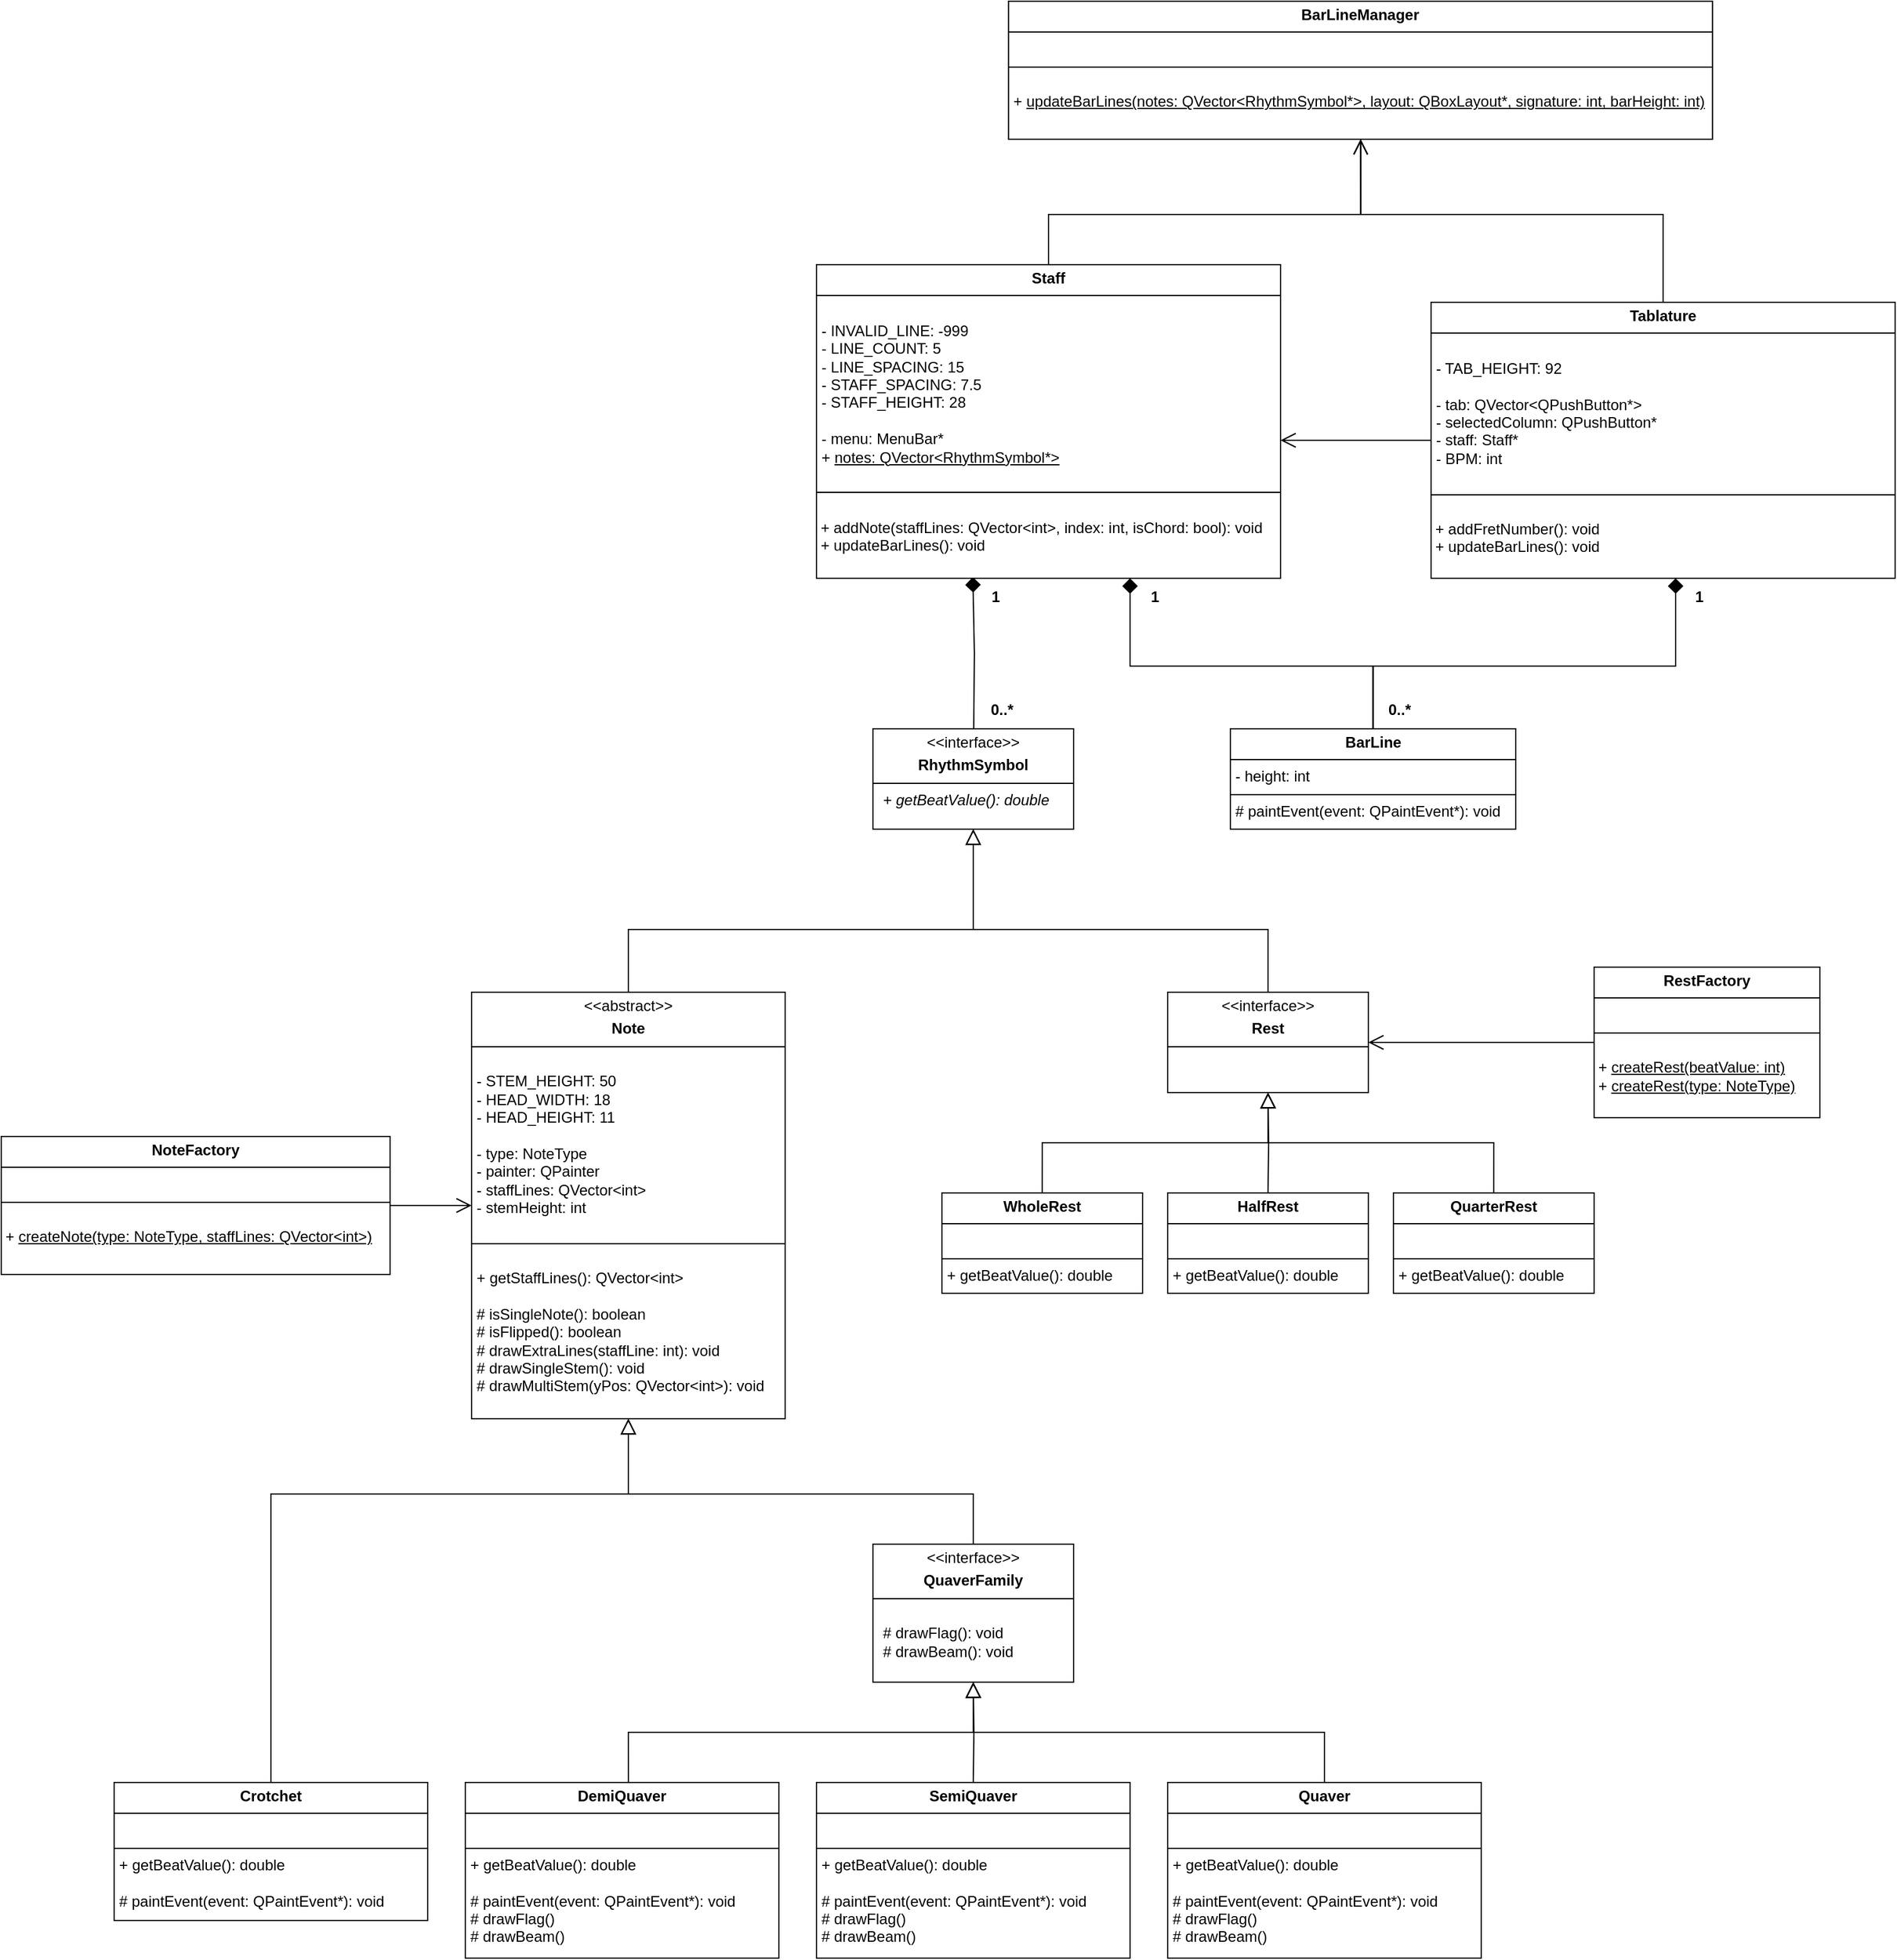 <mxfile version="25.0.3">
  <diagram name="Page-1" id="ZHnEIwUeH1aHhkg0L1_h">
    <mxGraphModel dx="1862" dy="1710" grid="1" gridSize="10" guides="1" tooltips="1" connect="1" arrows="1" fold="1" page="1" pageScale="1" pageWidth="827" pageHeight="1169" math="0" shadow="0">
      <root>
        <mxCell id="0" />
        <mxCell id="1" parent="0" />
        <mxCell id="61lvURAlY18TH1YNvSzT-313" style="edgeStyle=orthogonalEdgeStyle;rounded=0;orthogonalLoop=1;jettySize=auto;html=1;endArrow=block;endFill=0;endSize=10;entryX=0.5;entryY=1;entryDx=0;entryDy=0;" parent="1" source="61lvURAlY18TH1YNvSzT-282" target="61lvURAlY18TH1YNvSzT-297" edge="1">
          <mxGeometry relative="1" as="geometry">
            <Array as="points">
              <mxPoint x="120" y="40" />
              <mxPoint x="395" y="40" />
            </Array>
            <mxPoint x="380" y="90" as="targetPoint" />
          </mxGeometry>
        </mxCell>
        <mxCell id="61lvURAlY18TH1YNvSzT-282" value="&lt;p style=&quot;margin:0px;margin-top:4px;text-align:center;&quot;&gt;&amp;lt;&amp;lt;abstract&amp;gt;&amp;gt;&lt;/p&gt;&lt;p style=&quot;margin:0px;margin-top:4px;text-align:center;&quot;&gt;&lt;b&gt;Note&lt;/b&gt;&lt;/p&gt;&lt;hr size=&quot;1&quot; style=&quot;border-style:solid;&quot;&gt;&lt;p style=&quot;margin:0px;margin-left:4px;&quot;&gt;&lt;br&gt;&lt;/p&gt;&lt;p style=&quot;margin:0px;margin-left:4px;&quot;&gt;&lt;span style=&quot;background-color: initial;&quot;&gt;- STEM_HEIGHT: 50&lt;/span&gt;&lt;/p&gt;&lt;p style=&quot;margin:0px;margin-left:4px;&quot;&gt;- HEAD_WIDTH: 18&lt;/p&gt;&lt;p style=&quot;margin:0px;margin-left:4px;&quot;&gt;- HEAD_HEIGHT: 11&lt;/p&gt;&lt;p style=&quot;margin:0px;margin-left:4px;&quot;&gt;&lt;br&gt;&lt;/p&gt;&lt;p style=&quot;margin:0px;margin-left:4px;&quot;&gt;- type: NoteType&lt;/p&gt;&lt;p style=&quot;margin:0px;margin-left:4px;&quot;&gt;- painter: QPainter&lt;/p&gt;&lt;p style=&quot;margin:0px;margin-left:4px;&quot;&gt;- staffLines: QVector&amp;lt;int&amp;gt;&lt;/p&gt;&lt;p style=&quot;margin:0px;margin-left:4px;&quot;&gt;- stemHeight: int&lt;/p&gt;&lt;p style=&quot;margin:0px;margin-left:4px;&quot;&gt;&lt;br&gt;&lt;/p&gt;&lt;hr size=&quot;1&quot; style=&quot;border-style:solid;&quot;&gt;&lt;br&gt;&lt;p style=&quot;margin:0px;margin-left:4px;&quot;&gt;+ getStaffLines(): QVector&amp;lt;int&amp;gt;&lt;/p&gt;&lt;p style=&quot;margin:0px;margin-left:4px;&quot;&gt;&lt;br&gt;&lt;/p&gt;&lt;p style=&quot;margin:0px;margin-left:4px;&quot;&gt;# isSingleNote(): boolean&lt;/p&gt;&lt;p style=&quot;margin:0px;margin-left:4px;&quot;&gt;# isFlipped(): boolean&lt;/p&gt;&lt;p style=&quot;margin:0px;margin-left:4px;&quot;&gt;# drawExtraLines(staffLine: int): void&lt;/p&gt;&lt;p style=&quot;margin:0px;margin-left:4px;&quot;&gt;# drawSingleStem(): void&lt;/p&gt;&lt;p style=&quot;margin:0px;margin-left:4px;&quot;&gt;# drawMultiStem(yPos: QVector&amp;lt;int&amp;gt;): void&lt;/p&gt;" style="verticalAlign=top;align=left;overflow=fill;html=1;whiteSpace=wrap;" parent="1" vertex="1">
          <mxGeometry x="-5" y="90" width="250" height="340" as="geometry" />
        </mxCell>
        <mxCell id="61lvURAlY18TH1YNvSzT-311" style="edgeStyle=orthogonalEdgeStyle;rounded=0;orthogonalLoop=1;jettySize=auto;html=1;endArrow=block;endFill=0;entryX=0.5;entryY=1;entryDx=0;entryDy=0;endSize=10;" parent="1" source="61lvURAlY18TH1YNvSzT-286" target="61lvURAlY18TH1YNvSzT-282" edge="1">
          <mxGeometry relative="1" as="geometry">
            <mxPoint x="395" y="470" as="targetPoint" />
            <Array as="points">
              <mxPoint x="395" y="490" />
              <mxPoint x="120" y="490" />
            </Array>
          </mxGeometry>
        </mxCell>
        <mxCell id="61lvURAlY18TH1YNvSzT-286" value="&lt;p style=&quot;margin: 4px 0px 0px; text-align: center;&quot;&gt;&amp;lt;&amp;lt;interface&amp;gt;&amp;gt;&lt;/p&gt;&lt;p style=&quot;margin: 4px 0px 0px; text-align: center;&quot;&gt;&lt;b style=&quot;&quot;&gt;QuaverFamily&lt;/b&gt;&lt;/p&gt;&lt;hr size=&quot;1&quot; style=&quot;border-style:solid;&quot;&gt;&lt;p style=&quot;margin:0px;margin-left:8px;&quot;&gt;&lt;br&gt;&lt;/p&gt;&lt;p style=&quot;margin:0px;margin-left:8px;&quot;&gt;# drawFlag(): void&lt;/p&gt;&lt;p style=&quot;margin:0px;margin-left:8px;&quot;&gt;# drawBeam(): void&lt;/p&gt;" style="verticalAlign=top;align=left;overflow=fill;html=1;whiteSpace=wrap;" parent="1" vertex="1">
          <mxGeometry x="315" y="530" width="160" height="110" as="geometry" />
        </mxCell>
        <mxCell id="61lvURAlY18TH1YNvSzT-294" style="edgeStyle=orthogonalEdgeStyle;rounded=0;orthogonalLoop=1;jettySize=auto;html=1;entryX=0.5;entryY=1;entryDx=0;entryDy=0;endArrow=block;endFill=0;endSize=10;" parent="1" target="61lvURAlY18TH1YNvSzT-286" edge="1">
          <mxGeometry relative="1" as="geometry">
            <mxPoint x="200" y="620" as="targetPoint" />
            <mxPoint x="120.043" y="720" as="sourcePoint" />
            <Array as="points">
              <mxPoint x="120" y="680" />
              <mxPoint x="395" y="680" />
            </Array>
          </mxGeometry>
        </mxCell>
        <mxCell id="61lvURAlY18TH1YNvSzT-292" style="edgeStyle=orthogonalEdgeStyle;rounded=0;orthogonalLoop=1;jettySize=auto;html=1;exitX=0.5;exitY=0;exitDx=0;exitDy=0;entryX=0.5;entryY=1;entryDx=0;entryDy=0;endArrow=block;endFill=0;endSize=10;" parent="1" target="61lvURAlY18TH1YNvSzT-286" edge="1">
          <mxGeometry relative="1" as="geometry">
            <mxPoint x="395" y="720" as="sourcePoint" />
          </mxGeometry>
        </mxCell>
        <mxCell id="61lvURAlY18TH1YNvSzT-296" style="edgeStyle=orthogonalEdgeStyle;rounded=0;orthogonalLoop=1;jettySize=auto;html=1;entryX=0.5;entryY=1;entryDx=0;entryDy=0;endArrow=block;endFill=0;endSize=10;" parent="1" target="61lvURAlY18TH1YNvSzT-286" edge="1">
          <mxGeometry relative="1" as="geometry">
            <mxPoint x="675" y="720" as="sourcePoint" />
            <Array as="points">
              <mxPoint x="675" y="680" />
              <mxPoint x="395" y="680" />
            </Array>
          </mxGeometry>
        </mxCell>
        <mxCell id="61lvURAlY18TH1YNvSzT-312" style="edgeStyle=orthogonalEdgeStyle;rounded=0;orthogonalLoop=1;jettySize=auto;html=1;entryX=0.5;entryY=1;entryDx=0;entryDy=0;endArrow=block;endFill=0;endSize=10;exitX=0.5;exitY=0;exitDx=0;exitDy=0;" parent="1" source="61lvURAlY18TH1YNvSzT-340" target="61lvURAlY18TH1YNvSzT-282" edge="1">
          <mxGeometry relative="1" as="geometry">
            <mxPoint x="-165" y="710" as="sourcePoint" />
            <Array as="points">
              <mxPoint x="-165" y="490" />
              <mxPoint x="120" y="490" />
            </Array>
          </mxGeometry>
        </mxCell>
        <mxCell id="61lvURAlY18TH1YNvSzT-316" style="edgeStyle=orthogonalEdgeStyle;rounded=0;orthogonalLoop=1;jettySize=auto;html=1;entryX=0.336;entryY=0.996;entryDx=0;entryDy=0;endArrow=diamond;endFill=1;endSize=10;startSize=8;entryPerimeter=0;" parent="1" edge="1">
          <mxGeometry relative="1" as="geometry">
            <mxPoint x="394.67" y="-241" as="targetPoint" />
            <mxPoint x="395.35" y="-120" as="sourcePoint" />
          </mxGeometry>
        </mxCell>
        <mxCell id="61lvURAlY18TH1YNvSzT-297" value="&lt;p style=&quot;margin: 4px 0px 0px; text-align: center;&quot;&gt;&amp;lt;&amp;lt;interface&amp;gt;&amp;gt;&lt;/p&gt;&lt;p style=&quot;margin: 4px 0px 0px; text-align: center;&quot;&gt;&lt;b&gt;RhythmSymbol&lt;/b&gt;&lt;/p&gt;&lt;hr size=&quot;1&quot; style=&quot;border-style:solid;&quot;&gt;&lt;p style=&quot;margin:0px;margin-left:8px;&quot;&gt;&lt;i&gt;+ getBeatValue(): double&lt;/i&gt;&lt;/p&gt;" style="verticalAlign=top;align=left;overflow=fill;html=1;whiteSpace=wrap;" parent="1" vertex="1">
          <mxGeometry x="315" y="-120" width="160" height="80" as="geometry" />
        </mxCell>
        <mxCell id="uu0UymK6C3fd5Xmq3B1f-6" style="edgeStyle=orthogonalEdgeStyle;rounded=0;orthogonalLoop=1;jettySize=auto;html=1;entryX=0.5;entryY=1;entryDx=0;entryDy=0;endArrow=block;endFill=0;endSize=10;" parent="1" source="61lvURAlY18TH1YNvSzT-304" target="61lvURAlY18TH1YNvSzT-297" edge="1">
          <mxGeometry relative="1" as="geometry">
            <Array as="points">
              <mxPoint x="630" y="40" />
              <mxPoint x="395" y="40" />
            </Array>
          </mxGeometry>
        </mxCell>
        <mxCell id="61lvURAlY18TH1YNvSzT-304" value="&lt;p style=&quot;margin: 4px 0px 0px; text-align: center;&quot;&gt;&amp;lt;&amp;lt;interface&amp;gt;&amp;gt;&lt;/p&gt;&lt;p style=&quot;margin: 4px 0px 0px; text-align: center;&quot;&gt;&lt;b&gt;Rest&lt;/b&gt;&lt;/p&gt;&lt;hr size=&quot;1&quot; style=&quot;border-style:solid;&quot;&gt;&lt;p style=&quot;margin:0px;margin-left:8px;&quot;&gt;&lt;br&gt;&lt;/p&gt;&lt;p style=&quot;margin:0px;margin-left:8px;&quot;&gt;&lt;br&gt;&lt;/p&gt;" style="verticalAlign=top;align=left;overflow=fill;html=1;whiteSpace=wrap;" parent="1" vertex="1">
          <mxGeometry x="550" y="90" width="160" height="80" as="geometry" />
        </mxCell>
        <mxCell id="61lvURAlY18TH1YNvSzT-309" style="edgeStyle=orthogonalEdgeStyle;rounded=0;orthogonalLoop=1;jettySize=auto;html=1;entryX=0.5;entryY=1;entryDx=0;entryDy=0;endArrow=block;endFill=0;endSize=10;" parent="1" target="61lvURAlY18TH1YNvSzT-304" edge="1">
          <mxGeometry relative="1" as="geometry">
            <mxPoint x="449.957" y="250" as="sourcePoint" />
            <Array as="points">
              <mxPoint x="450" y="210" />
              <mxPoint x="630" y="210" />
            </Array>
          </mxGeometry>
        </mxCell>
        <mxCell id="61lvURAlY18TH1YNvSzT-308" style="edgeStyle=orthogonalEdgeStyle;rounded=0;orthogonalLoop=1;jettySize=auto;html=1;entryX=0.5;entryY=1;entryDx=0;entryDy=0;endArrow=block;endFill=0;endSize=10;" parent="1" target="61lvURAlY18TH1YNvSzT-304" edge="1">
          <mxGeometry relative="1" as="geometry">
            <mxPoint x="630" y="250" as="sourcePoint" />
          </mxGeometry>
        </mxCell>
        <mxCell id="61lvURAlY18TH1YNvSzT-310" style="edgeStyle=orthogonalEdgeStyle;rounded=0;orthogonalLoop=1;jettySize=auto;html=1;endArrow=block;endFill=0;endSize=10;" parent="1" edge="1">
          <mxGeometry relative="1" as="geometry">
            <mxPoint x="630" y="170" as="targetPoint" />
            <mxPoint x="809.957" y="250" as="sourcePoint" />
            <Array as="points">
              <mxPoint x="810" y="210" />
              <mxPoint x="630" y="210" />
            </Array>
          </mxGeometry>
        </mxCell>
        <mxCell id="uu0UymK6C3fd5Xmq3B1f-8" style="edgeStyle=orthogonalEdgeStyle;rounded=0;orthogonalLoop=1;jettySize=auto;html=1;endArrow=open;endFill=0;endSize=10;" parent="1" source="61lvURAlY18TH1YNvSzT-315" target="uu0UymK6C3fd5Xmq3B1f-7" edge="1">
          <mxGeometry relative="1" as="geometry">
            <Array as="points">
              <mxPoint x="455" y="-530" />
              <mxPoint x="704" y="-530" />
            </Array>
          </mxGeometry>
        </mxCell>
        <mxCell id="61lvURAlY18TH1YNvSzT-315" value="&lt;p style=&quot;margin:0px;margin-top:4px;text-align:center;&quot;&gt;&lt;b style=&quot;background-color: initial;&quot;&gt;Staff&lt;/b&gt;&lt;/p&gt;&lt;hr size=&quot;1&quot; style=&quot;border-style:solid;&quot;&gt;&lt;p style=&quot;margin:0px;margin-left:4px;&quot;&gt;&lt;br&gt;&lt;/p&gt;&lt;p style=&quot;margin:0px;margin-left:4px;&quot;&gt;- INVALID_LINE: -999&lt;/p&gt;&lt;p style=&quot;margin:0px;margin-left:4px;&quot;&gt;&lt;span style=&quot;background-color: initial;&quot;&gt;- LINE_COUNT: 5&lt;/span&gt;&lt;/p&gt;&lt;p style=&quot;margin:0px;margin-left:4px;&quot;&gt;- LINE_SPACING: 15&lt;/p&gt;&lt;p style=&quot;margin: 0px 0px 0px 4px;&quot;&gt;- STAFF_SPACING: 7.5&lt;/p&gt;&lt;p style=&quot;margin: 0px 0px 0px 4px;&quot;&gt;- STAFF_HEIGHT: 28&lt;/p&gt;&lt;div&gt;&lt;br&gt;&lt;/div&gt;&lt;p style=&quot;margin:0px;margin-left:4px;&quot;&gt;&lt;span style=&quot;background-color: initial;&quot;&gt;- menu: MenuBar*&lt;/span&gt;&lt;/p&gt;&lt;p style=&quot;margin:0px;margin-left:4px;&quot;&gt;&lt;span style=&quot;background-color: initial;&quot;&gt;+ &lt;u&gt;notes: QVector&amp;lt;RhythmSymbol*&amp;gt;&lt;/u&gt;&lt;/span&gt;&lt;/p&gt;&lt;p style=&quot;margin:0px;margin-left:4px;&quot;&gt;&lt;br&gt;&lt;/p&gt;&lt;hr size=&quot;1&quot; style=&quot;border-style:solid;&quot;&gt;&lt;br&gt;&lt;div&gt;&amp;nbsp;+ addNote(staffLines: QVector&amp;lt;int&amp;gt;, index: int, isChord: bool): void&lt;/div&gt;&lt;div&gt;&amp;nbsp;+ updateBarLines(): void&lt;/div&gt;&lt;div&gt;&lt;br&gt;&lt;/div&gt;&lt;div&gt;&lt;br&gt;&lt;/div&gt;&lt;div&gt;&lt;br&gt;&lt;br&gt;&lt;/div&gt;&lt;div&gt;&lt;br&gt;&lt;/div&gt;&lt;div&gt;&lt;br&gt;&lt;/div&gt;&lt;div&gt;&lt;br&gt;&lt;/div&gt;&lt;div&gt;&lt;br&gt;&lt;/div&gt;&lt;div&gt;&lt;br&gt;&lt;br&gt;&lt;/div&gt;" style="verticalAlign=top;align=left;overflow=fill;html=1;whiteSpace=wrap;" parent="1" vertex="1">
          <mxGeometry x="270" y="-490" width="370" height="250" as="geometry" />
        </mxCell>
        <mxCell id="61lvURAlY18TH1YNvSzT-324" value="&lt;b&gt;1&lt;/b&gt;" style="text;html=1;align=center;verticalAlign=middle;whiteSpace=wrap;rounded=0;" parent="1" vertex="1">
          <mxGeometry x="403.13" y="-240" width="20" height="30" as="geometry" />
        </mxCell>
        <mxCell id="61lvURAlY18TH1YNvSzT-325" value="&lt;b&gt;0..*&lt;/b&gt;" style="text;html=1;align=center;verticalAlign=middle;whiteSpace=wrap;rounded=0;" parent="1" vertex="1">
          <mxGeometry x="403.13" y="-150" width="30" height="30" as="geometry" />
        </mxCell>
        <mxCell id="uu0UymK6C3fd5Xmq3B1f-1" style="edgeStyle=orthogonalEdgeStyle;rounded=0;orthogonalLoop=1;jettySize=auto;html=1;endArrow=diamond;endFill=1;endSize=10;" parent="1" source="61lvURAlY18TH1YNvSzT-331" edge="1" target="61lvURAlY18TH1YNvSzT-315">
          <mxGeometry relative="1" as="geometry">
            <mxPoint x="520" y="-220" as="targetPoint" />
            <Array as="points">
              <mxPoint x="714" y="-170" />
              <mxPoint x="520" y="-170" />
            </Array>
          </mxGeometry>
        </mxCell>
        <mxCell id="61lvURAlY18TH1YNvSzT-331" value="&lt;p style=&quot;margin:0px;margin-top:4px;text-align:center;&quot;&gt;&lt;b&gt;BarLine&lt;/b&gt;&lt;/p&gt;&lt;hr size=&quot;1&quot; style=&quot;border-style:solid;&quot;&gt;&lt;p style=&quot;margin:0px;margin-left:4px;&quot;&gt;- height: int&lt;/p&gt;&lt;hr size=&quot;1&quot; style=&quot;border-style:solid;&quot;&gt;&lt;p style=&quot;margin: 0px 0px 0px 4px;&quot;&gt;# paintEvent(event: QPaintEvent*): void&lt;/p&gt;&lt;div&gt;&lt;br&gt;&lt;/div&gt;" style="verticalAlign=top;align=left;overflow=fill;html=1;whiteSpace=wrap;" parent="1" vertex="1">
          <mxGeometry x="600" y="-120" width="227.5" height="80" as="geometry" />
        </mxCell>
        <mxCell id="61lvURAlY18TH1YNvSzT-334" value="&lt;p style=&quot;margin:0px;margin-top:4px;text-align:center;&quot;&gt;&lt;b&gt;QuarterRest&lt;/b&gt;&lt;/p&gt;&lt;hr size=&quot;1&quot; style=&quot;border-style:solid;&quot;&gt;&lt;p style=&quot;margin:0px;margin-left:4px;&quot;&gt;&lt;br&gt;&lt;/p&gt;&lt;hr size=&quot;1&quot; style=&quot;border-style:solid;&quot;&gt;&lt;p style=&quot;margin:0px;margin-left:4px;&quot;&gt;+ getBeatValue(): double&lt;/p&gt;" style="verticalAlign=top;align=left;overflow=fill;html=1;whiteSpace=wrap;" parent="1" vertex="1">
          <mxGeometry x="730" y="250" width="160" height="80" as="geometry" />
        </mxCell>
        <mxCell id="61lvURAlY18TH1YNvSzT-335" value="&lt;p style=&quot;margin:0px;margin-top:4px;text-align:center;&quot;&gt;&lt;b&gt;HalfRest&lt;/b&gt;&lt;/p&gt;&lt;hr size=&quot;1&quot; style=&quot;border-style:solid;&quot;&gt;&lt;p style=&quot;margin:0px;margin-left:4px;&quot;&gt;&lt;br&gt;&lt;/p&gt;&lt;hr size=&quot;1&quot; style=&quot;border-style:solid;&quot;&gt;&lt;p style=&quot;margin:0px;margin-left:4px;&quot;&gt;+ getBeatValue(): double&lt;/p&gt;" style="verticalAlign=top;align=left;overflow=fill;html=1;whiteSpace=wrap;" parent="1" vertex="1">
          <mxGeometry x="550" y="250" width="160" height="80" as="geometry" />
        </mxCell>
        <mxCell id="61lvURAlY18TH1YNvSzT-336" value="&lt;p style=&quot;margin:0px;margin-top:4px;text-align:center;&quot;&gt;&lt;b&gt;WholeRest&lt;/b&gt;&lt;/p&gt;&lt;hr size=&quot;1&quot; style=&quot;border-style:solid;&quot;&gt;&lt;p style=&quot;margin:0px;margin-left:4px;&quot;&gt;&lt;br&gt;&lt;/p&gt;&lt;hr size=&quot;1&quot; style=&quot;border-style:solid;&quot;&gt;&lt;p style=&quot;margin:0px;margin-left:4px;&quot;&gt;+ getBeatValue(): double&lt;/p&gt;" style="verticalAlign=top;align=left;overflow=fill;html=1;whiteSpace=wrap;" parent="1" vertex="1">
          <mxGeometry x="370" y="250" width="160" height="80" as="geometry" />
        </mxCell>
        <mxCell id="61lvURAlY18TH1YNvSzT-337" value="&lt;p style=&quot;margin:0px;margin-top:4px;text-align:center;&quot;&gt;&lt;b&gt;Quaver&lt;/b&gt;&lt;/p&gt;&lt;hr size=&quot;1&quot; style=&quot;border-style:solid;&quot;&gt;&lt;p style=&quot;margin:0px;margin-left:4px;&quot;&gt;&lt;br&gt;&lt;/p&gt;&lt;hr size=&quot;1&quot; style=&quot;border-style:solid;&quot;&gt;&lt;p style=&quot;margin: 0px 0px 0px 4px;&quot;&gt;+ getBeatValue(): double&lt;/p&gt;&lt;p style=&quot;margin: 0px 0px 0px 4px;&quot;&gt;&lt;br&gt;&lt;/p&gt;&lt;p style=&quot;margin: 0px 0px 0px 4px;&quot;&gt;# paintEvent(event: QPaintEvent*): void&lt;/p&gt;&lt;p style=&quot;margin: 0px 0px 0px 4px;&quot;&gt;# drawFlag()&lt;/p&gt;&lt;p style=&quot;margin: 0px 0px 0px 4px;&quot;&gt;# drawBeam()&lt;/p&gt;" style="verticalAlign=top;align=left;overflow=fill;html=1;whiteSpace=wrap;" parent="1" vertex="1">
          <mxGeometry x="550" y="720" width="250" height="140" as="geometry" />
        </mxCell>
        <mxCell id="61lvURAlY18TH1YNvSzT-338" value="&lt;p style=&quot;margin:0px;margin-top:4px;text-align:center;&quot;&gt;&lt;b&gt;SemiQuaver&lt;/b&gt;&lt;/p&gt;&lt;hr size=&quot;1&quot; style=&quot;border-style:solid;&quot;&gt;&lt;p style=&quot;margin:0px;margin-left:4px;&quot;&gt;&lt;br&gt;&lt;/p&gt;&lt;hr size=&quot;1&quot; style=&quot;border-style:solid;&quot;&gt;&lt;p style=&quot;margin: 0px 0px 0px 4px;&quot;&gt;+ getBeatValue(): double&lt;/p&gt;&lt;p style=&quot;margin: 0px 0px 0px 4px;&quot;&gt;&lt;br&gt;&lt;/p&gt;&lt;p style=&quot;margin: 0px 0px 0px 4px;&quot;&gt;# paintEvent(event: QPaintEvent*): void&lt;/p&gt;&lt;p style=&quot;margin: 0px 0px 0px 4px;&quot;&gt;# drawFlag()&lt;/p&gt;&lt;p style=&quot;margin: 0px 0px 0px 4px;&quot;&gt;# drawBeam()&lt;/p&gt;" style="verticalAlign=top;align=left;overflow=fill;html=1;whiteSpace=wrap;" parent="1" vertex="1">
          <mxGeometry x="270" y="720" width="250" height="140" as="geometry" />
        </mxCell>
        <mxCell id="61lvURAlY18TH1YNvSzT-339" value="&lt;p style=&quot;margin:0px;margin-top:4px;text-align:center;&quot;&gt;&lt;b&gt;DemiQuaver&lt;/b&gt;&lt;/p&gt;&lt;hr size=&quot;1&quot; style=&quot;border-style:solid;&quot;&gt;&lt;p style=&quot;margin:0px;margin-left:4px;&quot;&gt;&lt;br&gt;&lt;/p&gt;&lt;hr size=&quot;1&quot; style=&quot;border-style:solid;&quot;&gt;&lt;p style=&quot;margin: 0px 0px 0px 4px;&quot;&gt;+ getBeatValue(): double&lt;/p&gt;&lt;p style=&quot;margin: 0px 0px 0px 4px;&quot;&gt;&lt;br&gt;&lt;/p&gt;&lt;p style=&quot;margin: 0px 0px 0px 4px;&quot;&gt;# paintEvent(event: QPaintEvent*): void&lt;/p&gt;&lt;p style=&quot;margin: 0px 0px 0px 4px;&quot;&gt;# drawFlag()&lt;/p&gt;&lt;p style=&quot;margin: 0px 0px 0px 4px;&quot;&gt;# drawBeam()&lt;/p&gt;" style="verticalAlign=top;align=left;overflow=fill;html=1;whiteSpace=wrap;" parent="1" vertex="1">
          <mxGeometry x="-10" y="720" width="250" height="140" as="geometry" />
        </mxCell>
        <mxCell id="61lvURAlY18TH1YNvSzT-340" value="&lt;p style=&quot;margin:0px;margin-top:4px;text-align:center;&quot;&gt;&lt;b&gt;Crotchet&lt;/b&gt;&lt;/p&gt;&lt;hr size=&quot;1&quot; style=&quot;border-style:solid;&quot;&gt;&lt;p style=&quot;margin:0px;margin-left:4px;&quot;&gt;&lt;br&gt;&lt;/p&gt;&lt;hr size=&quot;1&quot; style=&quot;border-style:solid;&quot;&gt;&lt;p style=&quot;margin: 0px 0px 0px 4px;&quot;&gt;+ getBeatValue(): double&lt;/p&gt;&lt;p style=&quot;margin: 0px 0px 0px 4px;&quot;&gt;&lt;br&gt;&lt;/p&gt;&lt;p style=&quot;margin: 0px 0px 0px 4px;&quot;&gt;# paintEvent(event: QPaintEvent*): void&lt;/p&gt;" style="verticalAlign=top;align=left;overflow=fill;html=1;whiteSpace=wrap;" parent="1" vertex="1">
          <mxGeometry x="-290" y="720" width="250" height="110" as="geometry" />
        </mxCell>
        <mxCell id="sgIyxewJTq29KD3pFsZS-3" value="" style="edgeStyle=orthogonalEdgeStyle;rounded=0;orthogonalLoop=1;jettySize=auto;html=1;endSize=10;endArrow=diamond;endFill=1;" parent="1" source="61lvURAlY18TH1YNvSzT-331" target="sgIyxewJTq29KD3pFsZS-2" edge="1">
          <mxGeometry relative="1" as="geometry">
            <mxPoint x="965.1" y="-140" as="sourcePoint" />
            <Array as="points">
              <mxPoint x="714" y="-170" />
              <mxPoint x="955" y="-170" />
            </Array>
          </mxGeometry>
        </mxCell>
        <mxCell id="sgIyxewJTq29KD3pFsZS-6" style="edgeStyle=orthogonalEdgeStyle;rounded=0;orthogonalLoop=1;jettySize=auto;html=1;exitX=0;exitY=0.5;exitDx=0;exitDy=0;endArrow=open;endFill=0;endSize=10;" parent="1" source="sgIyxewJTq29KD3pFsZS-2" target="61lvURAlY18TH1YNvSzT-315" edge="1">
          <mxGeometry relative="1" as="geometry">
            <Array as="points">
              <mxPoint x="720" y="-350" />
              <mxPoint x="720" y="-350" />
            </Array>
          </mxGeometry>
        </mxCell>
        <mxCell id="uu0UymK6C3fd5Xmq3B1f-12" style="edgeStyle=orthogonalEdgeStyle;rounded=0;orthogonalLoop=1;jettySize=auto;html=1;entryX=0.5;entryY=1;entryDx=0;entryDy=0;endArrow=open;endFill=0;endSize=10;" parent="1" source="sgIyxewJTq29KD3pFsZS-2" target="uu0UymK6C3fd5Xmq3B1f-7" edge="1">
          <mxGeometry relative="1" as="geometry">
            <Array as="points">
              <mxPoint x="945" y="-530" />
              <mxPoint x="704" y="-530" />
            </Array>
          </mxGeometry>
        </mxCell>
        <mxCell id="sgIyxewJTq29KD3pFsZS-2" value="&lt;p style=&quot;margin:0px;margin-top:4px;text-align:center;&quot;&gt;&lt;b&gt;Tablature&lt;/b&gt;&lt;/p&gt;&lt;hr size=&quot;1&quot; style=&quot;border-style:solid;&quot;&gt;&lt;p style=&quot;margin:0px;margin-left:4px;&quot;&gt;&lt;br&gt;&lt;/p&gt;&lt;p style=&quot;margin:0px;margin-left:4px;&quot;&gt;- TAB_HEIGHT: 92&lt;/p&gt;&lt;p style=&quot;margin:0px;margin-left:4px;&quot;&gt;&lt;br&gt;&lt;/p&gt;&lt;p style=&quot;margin:0px;margin-left:4px;&quot;&gt;- tab: QVector&amp;lt;QPushButton*&amp;gt;&lt;/p&gt;&lt;p style=&quot;margin:0px;margin-left:4px;&quot;&gt;- selectedColumn: QPushButton*&lt;/p&gt;&lt;p style=&quot;margin:0px;margin-left:4px;&quot;&gt;- staff: Staff*&lt;/p&gt;&lt;p style=&quot;margin:0px;margin-left:4px;&quot;&gt;- BPM: int&lt;/p&gt;&lt;p style=&quot;margin:0px;margin-left:4px;&quot;&gt;&lt;br&gt;&lt;/p&gt;&lt;hr size=&quot;1&quot; style=&quot;border-style:solid;&quot;&gt;&lt;br&gt;&lt;div&gt;&amp;nbsp;+ addFretNumber(): void&lt;/div&gt;&lt;div&gt;&amp;nbsp;+ updateBarLines(): void&lt;/div&gt;&lt;div&gt;&lt;br&gt;&lt;/div&gt;" style="verticalAlign=top;align=left;overflow=fill;html=1;whiteSpace=wrap;" parent="1" vertex="1">
          <mxGeometry x="760" y="-460" width="370" height="220" as="geometry" />
        </mxCell>
        <mxCell id="sgIyxewJTq29KD3pFsZS-4" value="&lt;b&gt;0..*&lt;/b&gt;" style="text;html=1;align=center;verticalAlign=middle;whiteSpace=wrap;rounded=0;" parent="1" vertex="1">
          <mxGeometry x="720" y="-150" width="30" height="30" as="geometry" />
        </mxCell>
        <mxCell id="sgIyxewJTq29KD3pFsZS-5" value="&lt;b&gt;1&lt;/b&gt;" style="text;html=1;align=center;verticalAlign=middle;whiteSpace=wrap;rounded=0;" parent="1" vertex="1">
          <mxGeometry x="964.38" y="-240" width="20" height="30" as="geometry" />
        </mxCell>
        <mxCell id="uu0UymK6C3fd5Xmq3B1f-3" value="&lt;b&gt;1&lt;/b&gt;" style="text;html=1;align=center;verticalAlign=middle;whiteSpace=wrap;rounded=0;" parent="1" vertex="1">
          <mxGeometry x="530" y="-240" width="20" height="30" as="geometry" />
        </mxCell>
        <mxCell id="uu0UymK6C3fd5Xmq3B1f-7" value="&lt;p style=&quot;margin:0px;margin-top:4px;text-align:center;&quot;&gt;&lt;b&gt;BarLineManager&lt;/b&gt;&lt;/p&gt;&lt;hr size=&quot;1&quot; style=&quot;border-style:solid;&quot;&gt;&lt;p style=&quot;margin:0px;margin-left:4px;&quot;&gt;&lt;br&gt;&lt;/p&gt;&lt;hr size=&quot;1&quot; style=&quot;border-style:solid;&quot;&gt;&lt;p style=&quot;margin: 0px 0px 0px 4px;&quot;&gt;&lt;br&gt;&lt;/p&gt;&lt;p style=&quot;margin: 0px 0px 0px 4px;&quot;&gt;+ &lt;u&gt;updateBarLines(notes: QVector&amp;lt;RhythmSymbol*&amp;gt;, layout: QBoxLayout*, signature: int, barHeight: int)&lt;/u&gt;&lt;/p&gt;&lt;p style=&quot;margin: 0px 0px 0px 4px;&quot;&gt;&lt;br&gt;&lt;/p&gt;" style="verticalAlign=top;align=left;overflow=fill;html=1;whiteSpace=wrap;" parent="1" vertex="1">
          <mxGeometry x="423.13" y="-700" width="561.25" height="110" as="geometry" />
        </mxCell>
        <mxCell id="uu0UymK6C3fd5Xmq3B1f-16" style="edgeStyle=orthogonalEdgeStyle;rounded=0;orthogonalLoop=1;jettySize=auto;html=1;entryX=1;entryY=0.5;entryDx=0;entryDy=0;endArrow=open;endFill=0;endSize=10;" parent="1" source="uu0UymK6C3fd5Xmq3B1f-13" target="61lvURAlY18TH1YNvSzT-304" edge="1">
          <mxGeometry relative="1" as="geometry" />
        </mxCell>
        <mxCell id="uu0UymK6C3fd5Xmq3B1f-13" value="&lt;p style=&quot;margin:0px;margin-top:4px;text-align:center;&quot;&gt;&lt;b&gt;RestFactory&lt;/b&gt;&lt;/p&gt;&lt;hr size=&quot;1&quot; style=&quot;border-style:solid;&quot;&gt;&lt;p style=&quot;margin:0px;margin-left:4px;&quot;&gt;&lt;br&gt;&lt;/p&gt;&lt;hr size=&quot;1&quot; style=&quot;border-style:solid;&quot;&gt;&lt;u&gt;&lt;br&gt;&lt;/u&gt;&lt;div&gt;&amp;nbsp;+ &lt;u&gt;createRest(beatValue: int)&lt;/u&gt;&lt;/div&gt;&lt;div&gt;&amp;nbsp;+ &lt;u&gt;createRest(type: NoteType)&lt;/u&gt;&lt;/div&gt;&lt;div&gt;&lt;br&gt;&lt;/div&gt;" style="verticalAlign=top;align=left;overflow=fill;html=1;whiteSpace=wrap;" parent="1" vertex="1">
          <mxGeometry x="890" y="70" width="180" height="120" as="geometry" />
        </mxCell>
        <mxCell id="uu0UymK6C3fd5Xmq3B1f-17" style="edgeStyle=orthogonalEdgeStyle;rounded=0;orthogonalLoop=1;jettySize=auto;html=1;entryX=0;entryY=0.5;entryDx=0;entryDy=0;endSize=10;endArrow=open;endFill=0;" parent="1" source="uu0UymK6C3fd5Xmq3B1f-14" target="61lvURAlY18TH1YNvSzT-282" edge="1">
          <mxGeometry relative="1" as="geometry" />
        </mxCell>
        <mxCell id="uu0UymK6C3fd5Xmq3B1f-14" value="&lt;p style=&quot;margin:0px;margin-top:4px;text-align:center;&quot;&gt;&lt;b&gt;NoteFactory&lt;/b&gt;&lt;/p&gt;&lt;hr size=&quot;1&quot; style=&quot;border-style:solid;&quot;&gt;&lt;p style=&quot;margin:0px;margin-left:4px;&quot;&gt;&lt;br&gt;&lt;/p&gt;&lt;hr size=&quot;1&quot; style=&quot;border-style:solid;&quot;&gt;&lt;br&gt;&lt;div&gt;&amp;nbsp;+ &lt;u&gt;createNote(type: NoteType, staffLines: QVector&amp;lt;int&amp;gt;)&lt;/u&gt;&lt;/div&gt;&lt;div&gt;&lt;br&gt;&lt;/div&gt;" style="verticalAlign=top;align=left;overflow=fill;html=1;whiteSpace=wrap;" parent="1" vertex="1">
          <mxGeometry x="-380" y="205" width="310" height="110" as="geometry" />
        </mxCell>
      </root>
    </mxGraphModel>
  </diagram>
</mxfile>
